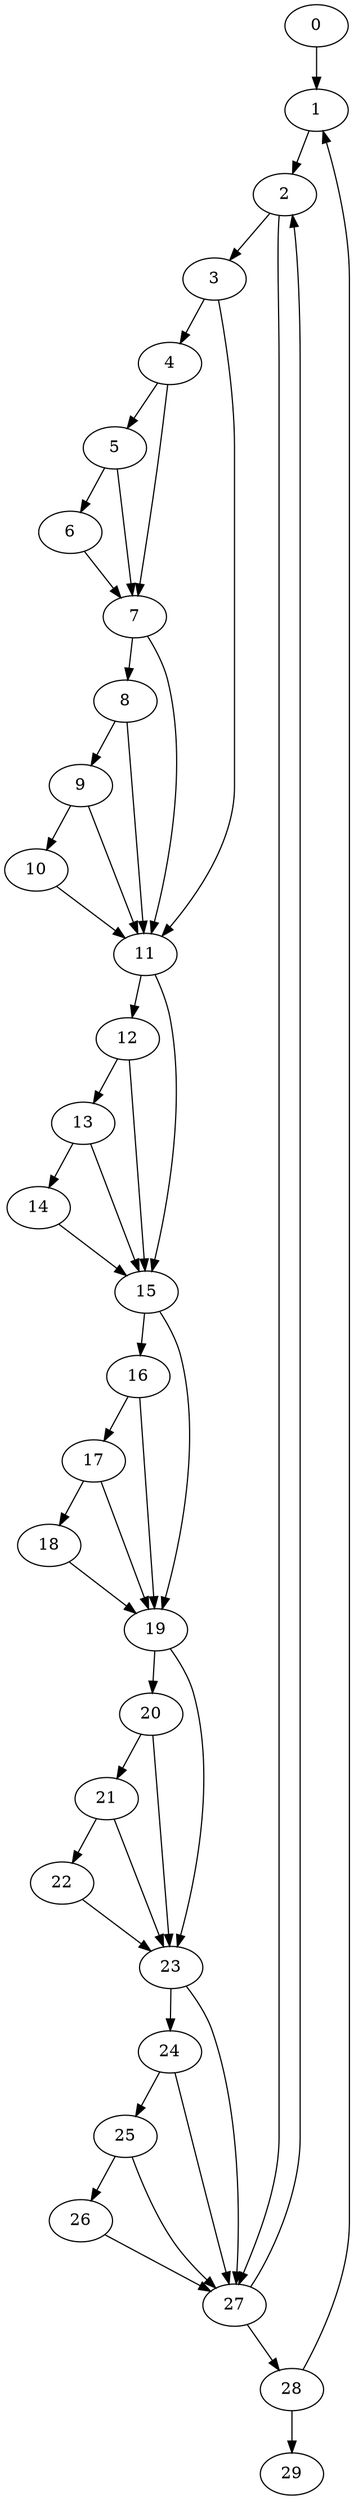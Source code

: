 digraph {
	0
	1
	2
	3
	4
	5
	6
	7
	8
	9
	10
	11
	12
	13
	14
	15
	16
	17
	18
	19
	20
	21
	22
	23
	24
	25
	26
	27
	28
	29
	7 -> 8
	12 -> 13
	19 -> 23
	20 -> 23
	21 -> 23
	22 -> 23
	4 -> 7
	5 -> 7
	6 -> 7
	8 -> 9
	9 -> 10
	16 -> 19
	17 -> 19
	18 -> 19
	15 -> 19
	0 -> 1
	28 -> 1
	11 -> 12
	15 -> 16
	16 -> 17
	17 -> 18
	19 -> 20
	4 -> 5
	13 -> 14
	13 -> 15
	14 -> 15
	11 -> 15
	12 -> 15
	20 -> 21
	28 -> 29
	2 -> 3
	3 -> 11
	7 -> 11
	8 -> 11
	9 -> 11
	10 -> 11
	23 -> 24
	24 -> 25
	5 -> 6
	21 -> 22
	25 -> 26
	25 -> 27
	26 -> 27
	2 -> 27
	23 -> 27
	24 -> 27
	1 -> 2
	27 -> 2
	3 -> 4
	27 -> 28
}
